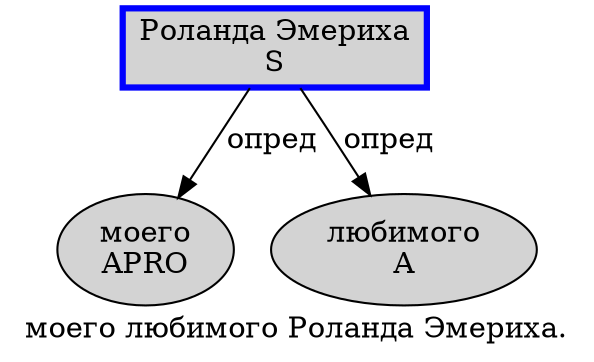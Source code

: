 digraph SENTENCE_4710 {
	graph [label="моего любимого Роланда Эмериха."]
	node [style=filled]
		0 [label="моего
APRO" color="" fillcolor=lightgray penwidth=1 shape=ellipse]
		1 [label="любимого
A" color="" fillcolor=lightgray penwidth=1 shape=ellipse]
		2 [label="Роланда Эмериха
S" color=blue fillcolor=lightgray penwidth=3 shape=box]
			2 -> 0 [label="опред"]
			2 -> 1 [label="опред"]
}